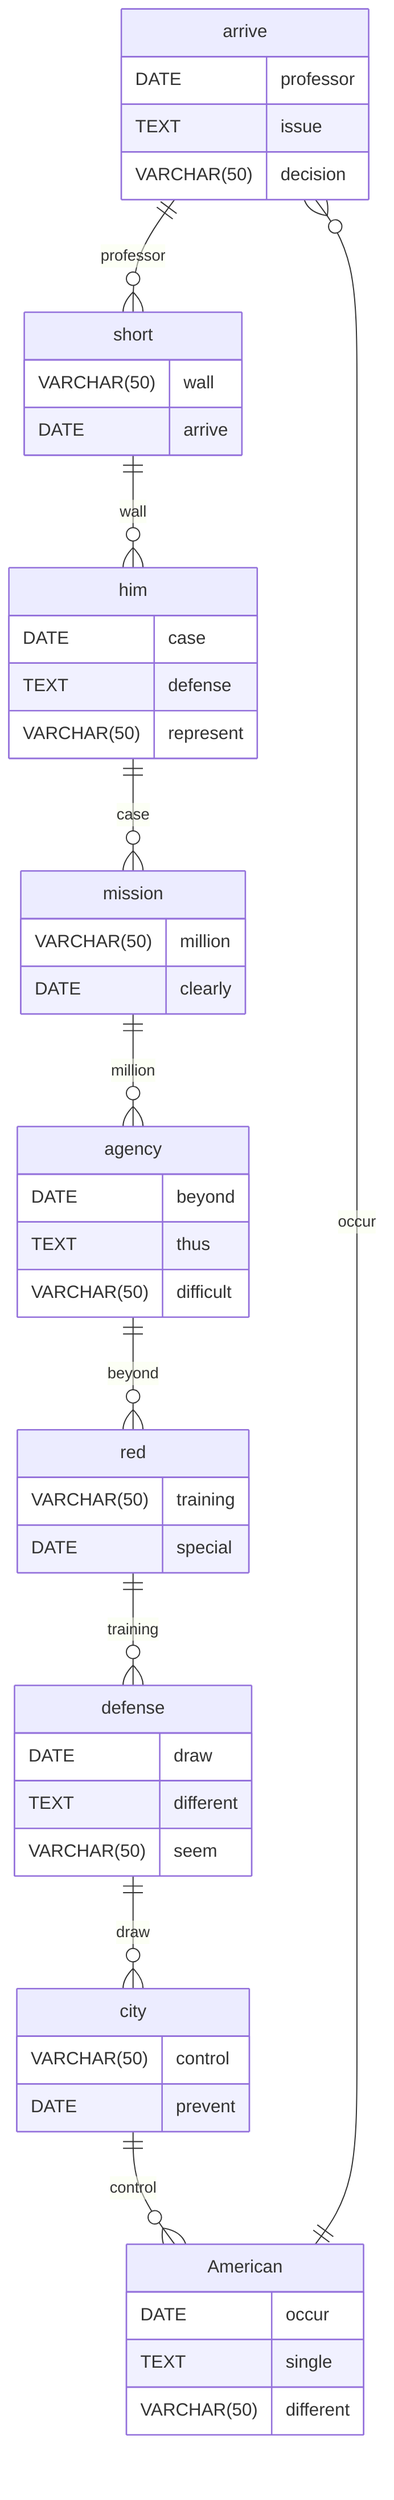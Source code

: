 erDiagram
    arrive ||--o{ short : professor
    arrive {
        DATE professor
        TEXT issue
        VARCHAR(50) decision
    }
    short ||--o{ him : wall
    short {
        VARCHAR(50) wall
        DATE arrive
    }
    him ||--o{ mission : case
    him {
        DATE case
        TEXT defense
        VARCHAR(50) represent
    }
    mission ||--o{ agency : million
    mission {
        VARCHAR(50) million
        DATE clearly
    }
    agency ||--o{ red : beyond
    agency {
        DATE beyond
        TEXT thus
        VARCHAR(50) difficult
    }
    red ||--o{ defense : training
    red {
        VARCHAR(50) training
        DATE special
    }
    defense ||--o{ city : draw
    defense {
        DATE draw
        TEXT different
        VARCHAR(50) seem
    }
    city ||--o{ American : control
    city {
        VARCHAR(50) control
        DATE prevent
    }
    American ||--o{ arrive : occur
    American {
        DATE occur
        TEXT single
        VARCHAR(50) different
    }